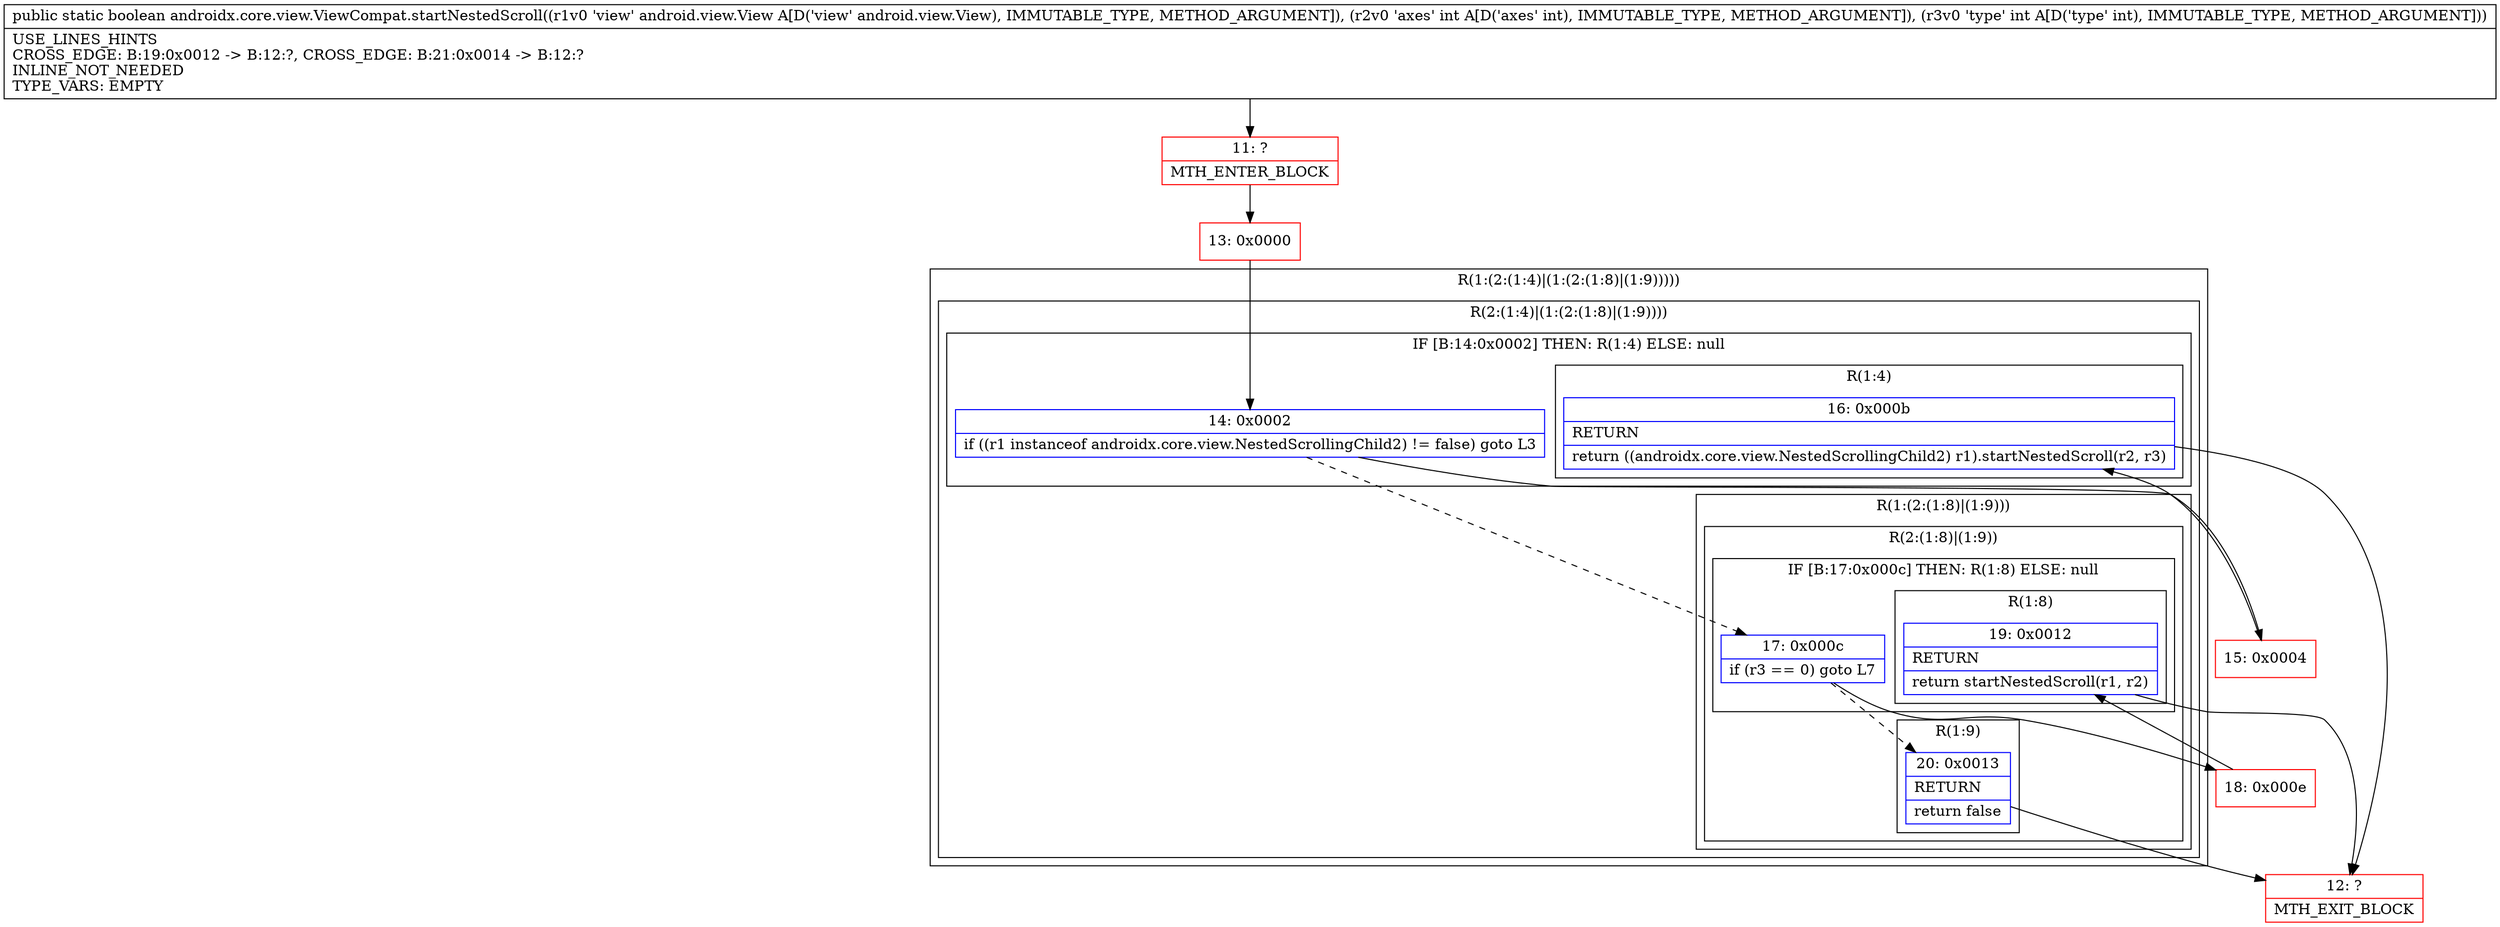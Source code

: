 digraph "CFG forandroidx.core.view.ViewCompat.startNestedScroll(Landroid\/view\/View;II)Z" {
subgraph cluster_Region_531476508 {
label = "R(1:(2:(1:4)|(1:(2:(1:8)|(1:9)))))";
node [shape=record,color=blue];
subgraph cluster_Region_912170054 {
label = "R(2:(1:4)|(1:(2:(1:8)|(1:9))))";
node [shape=record,color=blue];
subgraph cluster_IfRegion_138044149 {
label = "IF [B:14:0x0002] THEN: R(1:4) ELSE: null";
node [shape=record,color=blue];
Node_14 [shape=record,label="{14\:\ 0x0002|if ((r1 instanceof androidx.core.view.NestedScrollingChild2) != false) goto L3\l}"];
subgraph cluster_Region_99995851 {
label = "R(1:4)";
node [shape=record,color=blue];
Node_16 [shape=record,label="{16\:\ 0x000b|RETURN\l|return ((androidx.core.view.NestedScrollingChild2) r1).startNestedScroll(r2, r3)\l}"];
}
}
subgraph cluster_Region_2007674169 {
label = "R(1:(2:(1:8)|(1:9)))";
node [shape=record,color=blue];
subgraph cluster_Region_894743334 {
label = "R(2:(1:8)|(1:9))";
node [shape=record,color=blue];
subgraph cluster_IfRegion_1856131763 {
label = "IF [B:17:0x000c] THEN: R(1:8) ELSE: null";
node [shape=record,color=blue];
Node_17 [shape=record,label="{17\:\ 0x000c|if (r3 == 0) goto L7\l}"];
subgraph cluster_Region_1165669412 {
label = "R(1:8)";
node [shape=record,color=blue];
Node_19 [shape=record,label="{19\:\ 0x0012|RETURN\l|return startNestedScroll(r1, r2)\l}"];
}
}
subgraph cluster_Region_1738218199 {
label = "R(1:9)";
node [shape=record,color=blue];
Node_20 [shape=record,label="{20\:\ 0x0013|RETURN\l|return false\l}"];
}
}
}
}
}
Node_11 [shape=record,color=red,label="{11\:\ ?|MTH_ENTER_BLOCK\l}"];
Node_13 [shape=record,color=red,label="{13\:\ 0x0000}"];
Node_15 [shape=record,color=red,label="{15\:\ 0x0004}"];
Node_12 [shape=record,color=red,label="{12\:\ ?|MTH_EXIT_BLOCK\l}"];
Node_18 [shape=record,color=red,label="{18\:\ 0x000e}"];
MethodNode[shape=record,label="{public static boolean androidx.core.view.ViewCompat.startNestedScroll((r1v0 'view' android.view.View A[D('view' android.view.View), IMMUTABLE_TYPE, METHOD_ARGUMENT]), (r2v0 'axes' int A[D('axes' int), IMMUTABLE_TYPE, METHOD_ARGUMENT]), (r3v0 'type' int A[D('type' int), IMMUTABLE_TYPE, METHOD_ARGUMENT]))  | USE_LINES_HINTS\lCROSS_EDGE: B:19:0x0012 \-\> B:12:?, CROSS_EDGE: B:21:0x0014 \-\> B:12:?\lINLINE_NOT_NEEDED\lTYPE_VARS: EMPTY\l}"];
MethodNode -> Node_11;Node_14 -> Node_15;
Node_14 -> Node_17[style=dashed];
Node_16 -> Node_12;
Node_17 -> Node_18;
Node_17 -> Node_20[style=dashed];
Node_19 -> Node_12;
Node_20 -> Node_12;
Node_11 -> Node_13;
Node_13 -> Node_14;
Node_15 -> Node_16;
Node_18 -> Node_19;
}

